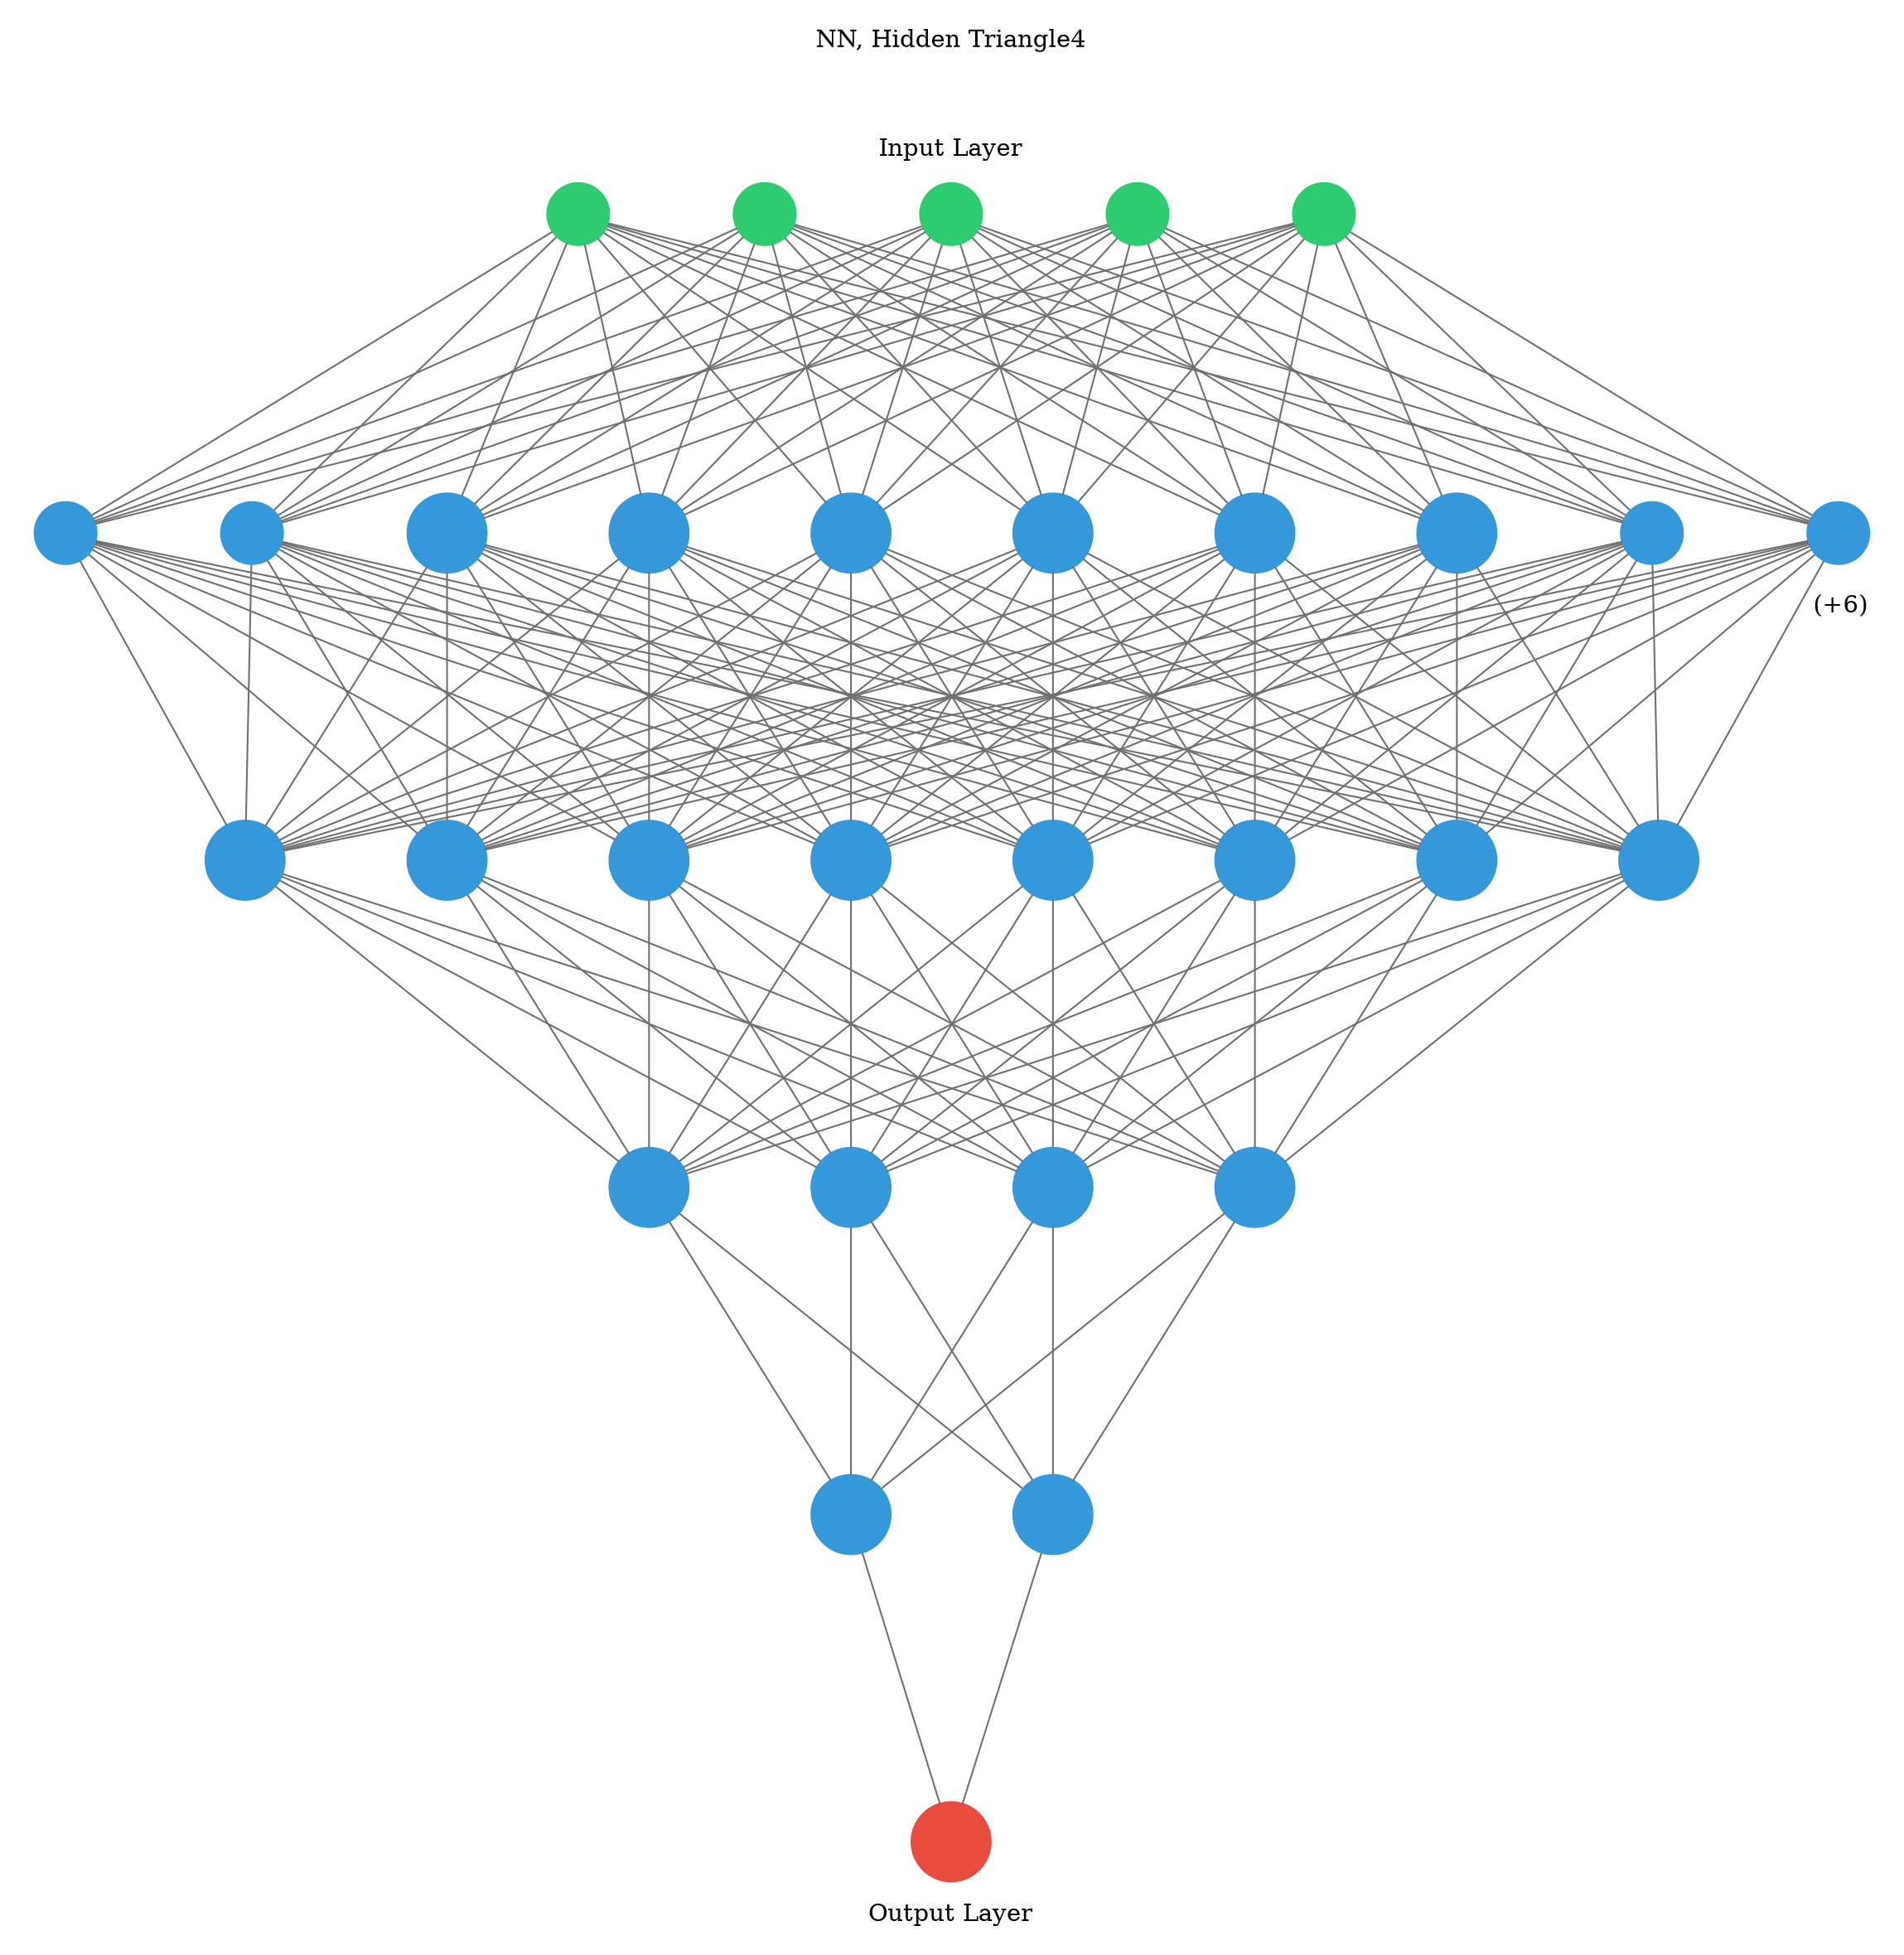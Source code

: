 digraph g {
	graph [nodesep=1 ranksep=2 splines=false]
	edge [arrowhead=none color="#707070"]
	subgraph cluster_input {
		node [color="#2ecc71" fontcolor="#2ecc71" shape=circle style=filled]
		color=white
		1
		label="NN, Hidden Triangle4



Input Layer"
		rank=same
		2
		label="NN, Hidden Triangle4



Input Layer"
		rank=same
		3
		label="NN, Hidden Triangle4



Input Layer"
		rank=same
		4
		label="NN, Hidden Triangle4



Input Layer"
		rank=same
		5
		label="NN, Hidden Triangle4



Input Layer"
		rank=same
	}
	1 -> 6
	2 -> 6
	3 -> 6
	4 -> 6
	5 -> 6
	1 -> 7
	2 -> 7
	3 -> 7
	4 -> 7
	5 -> 7
	1 -> 8
	2 -> 8
	3 -> 8
	4 -> 8
	5 -> 8
	1 -> 9
	2 -> 9
	3 -> 9
	4 -> 9
	5 -> 9
	1 -> 10
	2 -> 10
	3 -> 10
	4 -> 10
	5 -> 10
	1 -> 11
	2 -> 11
	3 -> 11
	4 -> 11
	5 -> 11
	1 -> 12
	2 -> 12
	3 -> 12
	4 -> 12
	5 -> 12
	1 -> 13
	2 -> 13
	3 -> 13
	4 -> 13
	5 -> 13
	1 -> 14
	2 -> 14
	3 -> 14
	4 -> 14
	5 -> 14
	1 -> 15
	2 -> 15
	3 -> 15
	4 -> 15
	5 -> 15
	subgraph cluster_1 {
		color=white
		rank=same
		label=" (+6)" labeljust=right labelloc=b
		6 [color="#3498db" fontcolor="#3498db" shape=circle style=filled]
		7 [color="#3498db" fontcolor="#3498db" shape=circle style=filled]
		8 [color="#3498db" fontcolor="#3498db" shape=circle style=filled]
		9 [color="#3498db" fontcolor="#3498db" shape=circle style=filled]
		10 [color="#3498db" fontcolor="#3498db" shape=circle style=filled]
		11 [color="#3498db" fontcolor="#3498db" shape=circle style=filled]
		12 [color="#3498db" fontcolor="#3498db" shape=circle style=filled]
		13 [color="#3498db" fontcolor="#3498db" shape=circle style=filled]
		14 [color="#3498db" fontcolor="#3498db" shape=circle style=filled]
		15 [color="#3498db" fontcolor="#3498db" shape=circle style=filled]
	}
	6 -> 16
	7 -> 16
	8 -> 16
	9 -> 16
	10 -> 16
	11 -> 16
	12 -> 16
	13 -> 16
	14 -> 16
	15 -> 16
	6 -> 17
	7 -> 17
	8 -> 17
	9 -> 17
	10 -> 17
	11 -> 17
	12 -> 17
	13 -> 17
	14 -> 17
	15 -> 17
	6 -> 18
	7 -> 18
	8 -> 18
	9 -> 18
	10 -> 18
	11 -> 18
	12 -> 18
	13 -> 18
	14 -> 18
	15 -> 18
	6 -> 19
	7 -> 19
	8 -> 19
	9 -> 19
	10 -> 19
	11 -> 19
	12 -> 19
	13 -> 19
	14 -> 19
	15 -> 19
	6 -> 20
	7 -> 20
	8 -> 20
	9 -> 20
	10 -> 20
	11 -> 20
	12 -> 20
	13 -> 20
	14 -> 20
	15 -> 20
	6 -> 21
	7 -> 21
	8 -> 21
	9 -> 21
	10 -> 21
	11 -> 21
	12 -> 21
	13 -> 21
	14 -> 21
	15 -> 21
	6 -> 22
	7 -> 22
	8 -> 22
	9 -> 22
	10 -> 22
	11 -> 22
	12 -> 22
	13 -> 22
	14 -> 22
	15 -> 22
	6 -> 23
	7 -> 23
	8 -> 23
	9 -> 23
	10 -> 23
	11 -> 23
	12 -> 23
	13 -> 23
	14 -> 23
	15 -> 23
	subgraph cluster_2 {
		color=white
		rank=same
		label="" labeljust=right labelloc=b
		16 [color="#3498db" fontcolor="#3498db" shape=circle style=filled]
		17 [color="#3498db" fontcolor="#3498db" shape=circle style=filled]
		18 [color="#3498db" fontcolor="#3498db" shape=circle style=filled]
		19 [color="#3498db" fontcolor="#3498db" shape=circle style=filled]
		20 [color="#3498db" fontcolor="#3498db" shape=circle style=filled]
		21 [color="#3498db" fontcolor="#3498db" shape=circle style=filled]
		22 [color="#3498db" fontcolor="#3498db" shape=circle style=filled]
		23 [color="#3498db" fontcolor="#3498db" shape=circle style=filled]
	}
	16 -> 24
	17 -> 24
	18 -> 24
	19 -> 24
	20 -> 24
	21 -> 24
	22 -> 24
	23 -> 24
	16 -> 25
	17 -> 25
	18 -> 25
	19 -> 25
	20 -> 25
	21 -> 25
	22 -> 25
	23 -> 25
	16 -> 26
	17 -> 26
	18 -> 26
	19 -> 26
	20 -> 26
	21 -> 26
	22 -> 26
	23 -> 26
	16 -> 27
	17 -> 27
	18 -> 27
	19 -> 27
	20 -> 27
	21 -> 27
	22 -> 27
	23 -> 27
	subgraph cluster_3 {
		color=white
		rank=same
		label="" labeljust=right labelloc=b
		24 [color="#3498db" fontcolor="#3498db" shape=circle style=filled]
		25 [color="#3498db" fontcolor="#3498db" shape=circle style=filled]
		26 [color="#3498db" fontcolor="#3498db" shape=circle style=filled]
		27 [color="#3498db" fontcolor="#3498db" shape=circle style=filled]
	}
	24 -> 28
	25 -> 28
	26 -> 28
	27 -> 28
	24 -> 29
	25 -> 29
	26 -> 29
	27 -> 29
	subgraph cluster_4 {
		color=white
		rank=same
		label="" labeljust=right labelloc=b
		28 [color="#3498db" fontcolor="#3498db" shape=circle style=filled]
		29 [color="#3498db" fontcolor="#3498db" shape=circle style=filled]
	}
	28 -> 30
	29 -> 30
	subgraph cluster_output {
		node [color="#2ecc71" fontcolor="#2ecc71" shape=circle style=filled]
		color=white
		rank=same
		labeljust=1
		30 [color="#e74c3c" fontcolor="#e74c3c" shape=circle style=filled]
		label="Output Layer" labelloc=bottom
	}
	arrowShape=none
}
